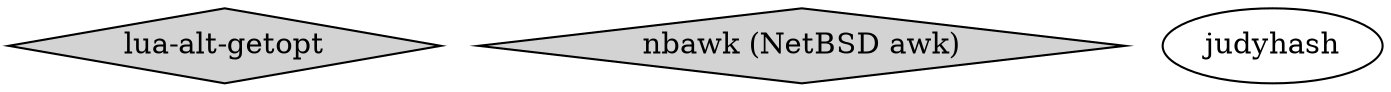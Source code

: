 digraph FSA {
 graph [ ratio=compress layout=dot rankdir=UB ];

 node [ shape = diamond style=filled ];

   "lua-alt-getopt";
   "nbawk (NetBSD awk)";

 node [ shape=oval style=solid ];

   "judyhash";
}
